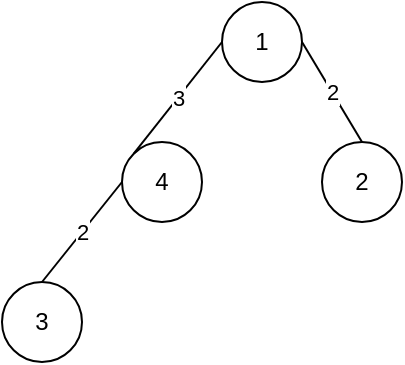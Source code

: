 <mxfile version="15.8.7" type="device"><diagram id="pFxBKPMhrpkLsPmz7qFj" name="페이지-1"><mxGraphModel dx="474" dy="286" grid="1" gridSize="10" guides="1" tooltips="1" connect="1" arrows="1" fold="1" page="1" pageScale="1" pageWidth="10000" pageHeight="10000" math="0" shadow="0"><root><mxCell id="0"/><mxCell id="1" parent="0"/><mxCell id="X_mt-kVj24Fcn_NjaiqN-1" value="1" style="ellipse;whiteSpace=wrap;html=1;aspect=fixed;" vertex="1" parent="1"><mxGeometry x="550" y="380" width="40" height="40" as="geometry"/></mxCell><mxCell id="X_mt-kVj24Fcn_NjaiqN-2" value="3" style="ellipse;whiteSpace=wrap;html=1;aspect=fixed;" vertex="1" parent="1"><mxGeometry x="440" y="520" width="40" height="40" as="geometry"/></mxCell><mxCell id="X_mt-kVj24Fcn_NjaiqN-3" value="2" style="ellipse;whiteSpace=wrap;html=1;aspect=fixed;" vertex="1" parent="1"><mxGeometry x="600" y="450" width="40" height="40" as="geometry"/></mxCell><mxCell id="X_mt-kVj24Fcn_NjaiqN-4" value="4" style="ellipse;whiteSpace=wrap;html=1;aspect=fixed;" vertex="1" parent="1"><mxGeometry x="500" y="450" width="40" height="40" as="geometry"/></mxCell><mxCell id="X_mt-kVj24Fcn_NjaiqN-5" value="2" style="endArrow=none;html=1;rounded=0;exitX=1;exitY=0.5;exitDx=0;exitDy=0;entryX=0.5;entryY=0;entryDx=0;entryDy=0;" edge="1" parent="1" source="X_mt-kVj24Fcn_NjaiqN-1" target="X_mt-kVj24Fcn_NjaiqN-3"><mxGeometry width="50" height="50" relative="1" as="geometry"><mxPoint x="590" y="420" as="sourcePoint"/><mxPoint x="640" y="370" as="targetPoint"/></mxGeometry></mxCell><mxCell id="X_mt-kVj24Fcn_NjaiqN-6" value="2" style="endArrow=none;html=1;rounded=0;exitX=0.5;exitY=0;exitDx=0;exitDy=0;entryX=0;entryY=0.5;entryDx=0;entryDy=0;" edge="1" parent="1" source="X_mt-kVj24Fcn_NjaiqN-2" target="X_mt-kVj24Fcn_NjaiqN-4"><mxGeometry width="50" height="50" relative="1" as="geometry"><mxPoint x="590" y="430" as="sourcePoint"/><mxPoint x="640" y="500" as="targetPoint"/></mxGeometry></mxCell><mxCell id="X_mt-kVj24Fcn_NjaiqN-7" value="3" style="endArrow=none;html=1;rounded=0;exitX=0;exitY=0.5;exitDx=0;exitDy=0;entryX=0;entryY=0;entryDx=0;entryDy=0;" edge="1" parent="1" source="X_mt-kVj24Fcn_NjaiqN-1" target="X_mt-kVj24Fcn_NjaiqN-4"><mxGeometry width="50" height="50" relative="1" as="geometry"><mxPoint x="590" y="460" as="sourcePoint"/><mxPoint x="640" y="410" as="targetPoint"/></mxGeometry></mxCell></root></mxGraphModel></diagram></mxfile>